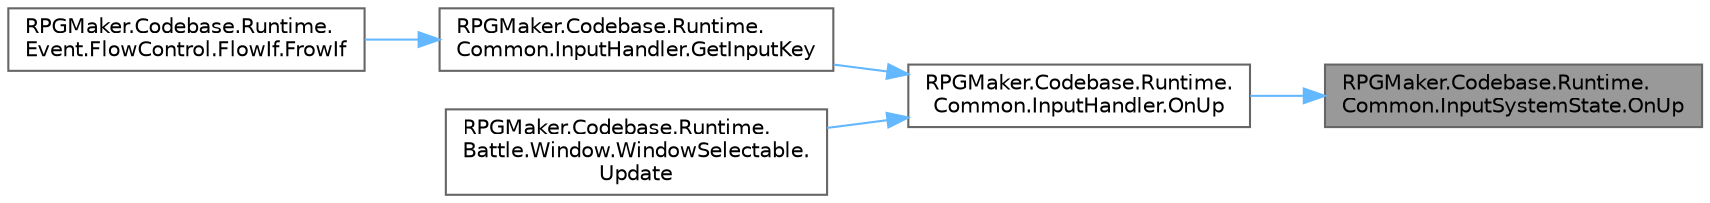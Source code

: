 digraph "RPGMaker.Codebase.Runtime.Common.InputSystemState.OnUp"
{
 // LATEX_PDF_SIZE
  bgcolor="transparent";
  edge [fontname=Helvetica,fontsize=10,labelfontname=Helvetica,labelfontsize=10];
  node [fontname=Helvetica,fontsize=10,shape=box,height=0.2,width=0.4];
  rankdir="RL";
  Node1 [id="Node000001",label="RPGMaker.Codebase.Runtime.\lCommon.InputSystemState.OnUp",height=0.2,width=0.4,color="gray40", fillcolor="grey60", style="filled", fontcolor="black",tooltip="😁 特定のキーがこのフレームで離されたか？（OnPress）"];
  Node1 -> Node2 [id="edge1_Node000001_Node000002",dir="back",color="steelblue1",style="solid",tooltip=" "];
  Node2 [id="Node000002",label="RPGMaker.Codebase.Runtime.\lCommon.InputHandler.OnUp",height=0.2,width=0.4,color="grey40", fillcolor="white", style="filled",URL="$d4/d84/class_r_p_g_maker_1_1_codebase_1_1_runtime_1_1_common_1_1_input_handler.html#a02f24039442528d8e5e10ba6510b2dcd",tooltip="特定のキーがこのフレームで離されたされたかどうか"];
  Node2 -> Node3 [id="edge2_Node000002_Node000003",dir="back",color="steelblue1",style="solid",tooltip=" "];
  Node3 [id="Node000003",label="RPGMaker.Codebase.Runtime.\lCommon.InputHandler.GetInputKey",height=0.2,width=0.4,color="grey40", fillcolor="white", style="filled",URL="$d4/d84/class_r_p_g_maker_1_1_codebase_1_1_runtime_1_1_common_1_1_input_handler.html#af7d623b1aae582caefa5c379f70c8847",tooltip="引数の入力状態を返却する"];
  Node3 -> Node4 [id="edge3_Node000003_Node000004",dir="back",color="steelblue1",style="solid",tooltip=" "];
  Node4 [id="Node000004",label="RPGMaker.Codebase.Runtime.\lEvent.FlowControl.FlowIf.FrowIf",height=0.2,width=0.4,color="grey40", fillcolor="white", style="filled",URL="$d8/d64/class_r_p_g_maker_1_1_codebase_1_1_runtime_1_1_event_1_1_flow_control_1_1_flow_if.html#a2fd01aee89e3aaaa3812c0bd2d7e390e",tooltip="😁 Ｉｆ分岐"];
  Node2 -> Node5 [id="edge4_Node000002_Node000005",dir="back",color="steelblue1",style="solid",tooltip=" "];
  Node5 [id="Node000005",label="RPGMaker.Codebase.Runtime.\lBattle.Window.WindowSelectable.\lUpdate",height=0.2,width=0.4,color="grey40", fillcolor="white", style="filled",URL="$dd/d48/class_r_p_g_maker_1_1_codebase_1_1_runtime_1_1_battle_1_1_window_1_1_window_selectable.html#a97ce132998617df4e617ca7e20ab4fdf",tooltip="😁 Update処理"];
}
